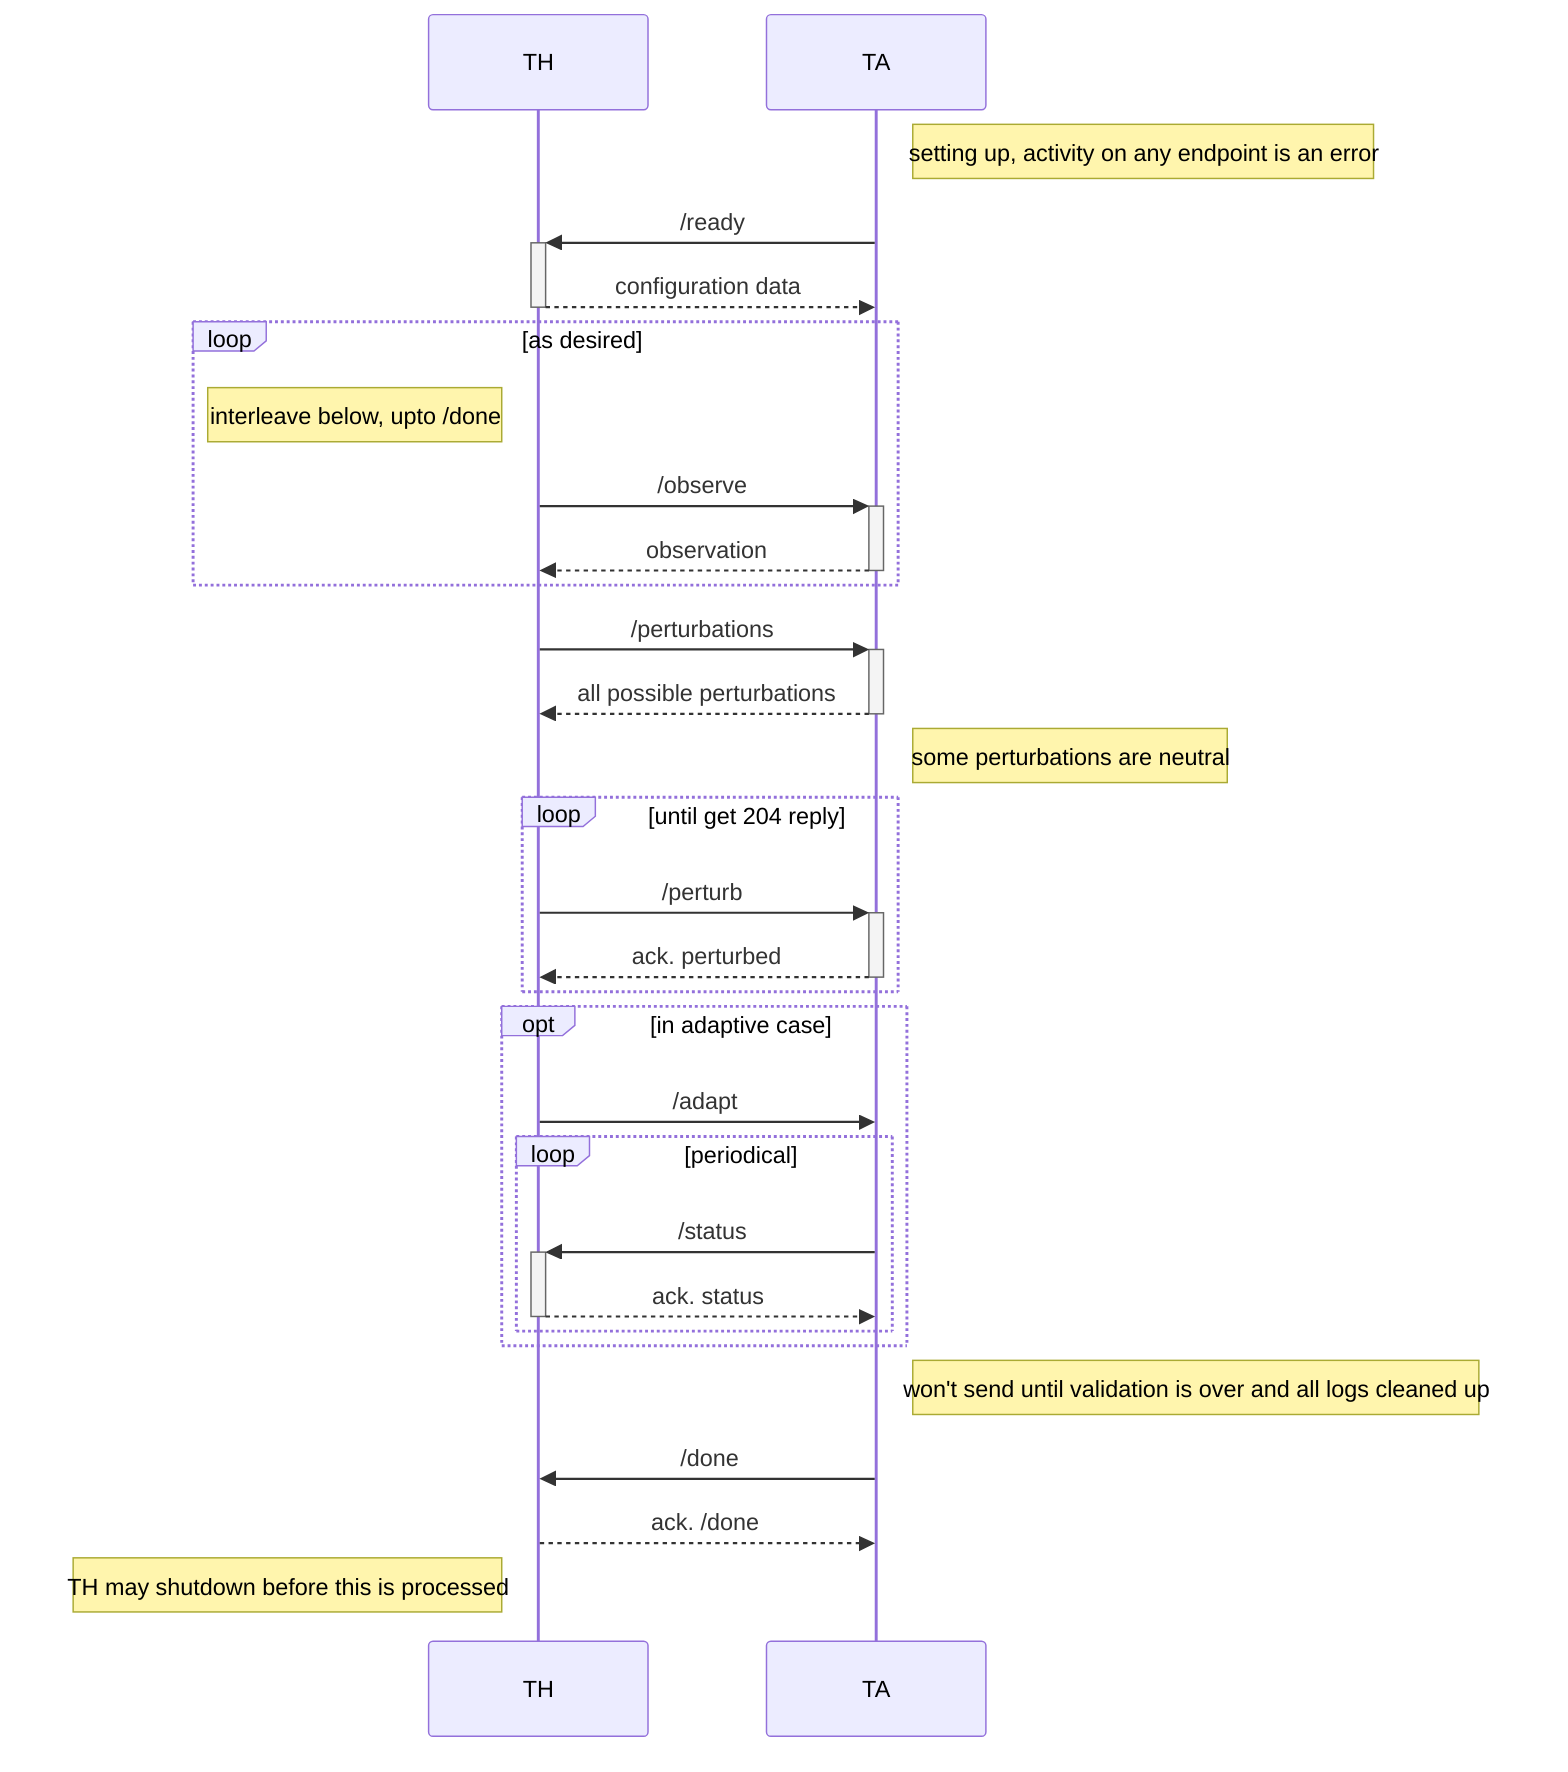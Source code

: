 sequenceDiagram
	participant TH
	participant TA

	Note right of TA: setting up, activity on any endpoint is an error

	TA ->>+ TH: /ready
	TH -->>- TA: configuration data

	loop as desired
	     Note left of TH: interleave below, upto /done
	     TH ->>+ TA: /observe
	     TA -->>- TH: observation
	end

	TH ->>+ TA: /perturbations
	TA -->>- TH: all possible perturbations

	Note right of TA: some perturbations are neutral
	loop until get 204 reply
		TH ->>+ TA: /perturb
		TA -->>- TH: ack. perturbed
	end

	opt in adaptive case
	     TH ->> TA: /adapt
	     loop periodical
	     	  TA ->>+ TH: /status
		  TH -->>- TA: ack. status
	     end
	end

        Note right of TA: won't send until validation is over and all logs cleaned up
        TA ->> TH: /done
        TH -->> TA: ack. /done
        Note left of TH: TH may shutdown before this is processed